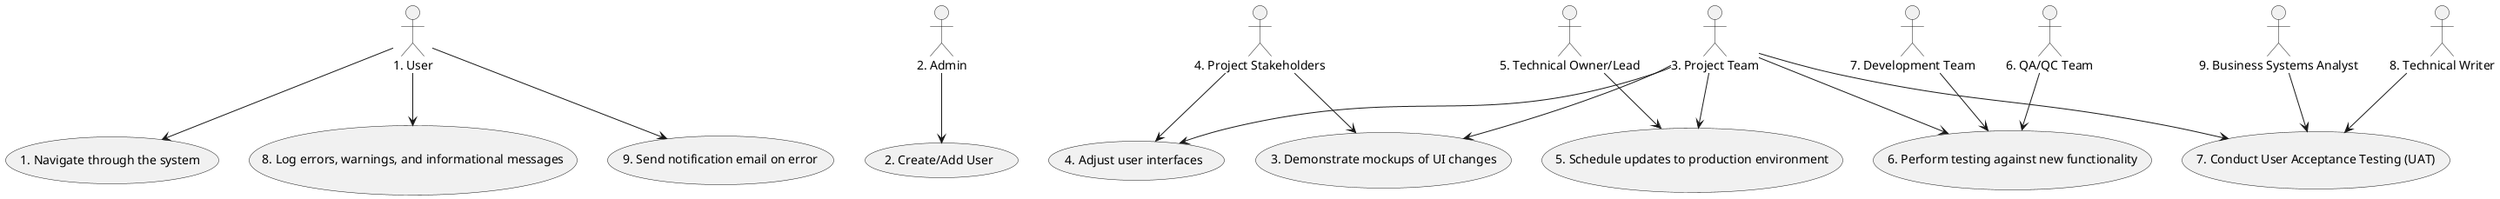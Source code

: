@startuml

actor User as "1. User"
actor Admin as "2. Admin"
actor ProjectTeam as "3. Project Team"
actor ProjectStakeholders as "4. Project Stakeholders"
actor TechnicalOwnerLead as "5. Technical Owner/Lead"
actor QAQCTeam as "6. QA/QC Team"
actor DevelopmentTeam as "7. Development Team"
actor TechnicalWriter as "8. Technical Writer"
actor BusinessSystemsAnalyst as "9. Business Systems Analyst"

usecase NavigateThroughSystem as "1. Navigate through the system"
usecase CreateAddUser as "2. Create/Add User"
usecase DemonstrateMockupsUIChanges as "3. Demonstrate mockups of UI changes"
usecase AdjustUserInterfaces as "4. Adjust user interfaces"
usecase ScheduleUpdatesProdEnvironment as "5. Schedule updates to production environment"
usecase PerformTestingNewFunctionality as "6. Perform testing against new functionality"
usecase ConductUAT as "7. Conduct User Acceptance Testing (UAT)"
usecase LogErrorsWarnings as "8. Log errors, warnings, and informational messages"
usecase SendNotificationEmailError as "9. Send notification email on error"

User --> NavigateThroughSystem
User --> LogErrorsWarnings
User --> SendNotificationEmailError

Admin --> CreateAddUser

ProjectTeam --> DemonstrateMockupsUIChanges
ProjectTeam --> AdjustUserInterfaces
ProjectTeam --> ScheduleUpdatesProdEnvironment
ProjectTeam --> PerformTestingNewFunctionality
ProjectTeam --> ConductUAT

ProjectStakeholders --> DemonstrateMockupsUIChanges
ProjectStakeholders --> AdjustUserInterfaces

TechnicalOwnerLead --> ScheduleUpdatesProdEnvironment

QAQCTeam --> PerformTestingNewFunctionality

DevelopmentTeam --> PerformTestingNewFunctionality

TechnicalWriter --> ConductUAT

BusinessSystemsAnalyst --> ConductUAT

@enduml